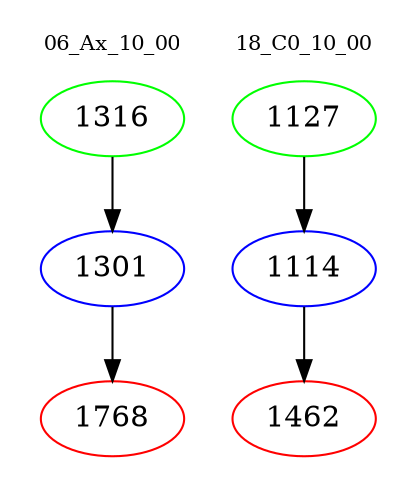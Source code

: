 digraph{
subgraph cluster_0 {
color = white
label = "06_Ax_10_00";
fontsize=10;
T0_1316 [label="1316", color="green"]
T0_1316 -> T0_1301 [color="black"]
T0_1301 [label="1301", color="blue"]
T0_1301 -> T0_1768 [color="black"]
T0_1768 [label="1768", color="red"]
}
subgraph cluster_1 {
color = white
label = "18_C0_10_00";
fontsize=10;
T1_1127 [label="1127", color="green"]
T1_1127 -> T1_1114 [color="black"]
T1_1114 [label="1114", color="blue"]
T1_1114 -> T1_1462 [color="black"]
T1_1462 [label="1462", color="red"]
}
}
